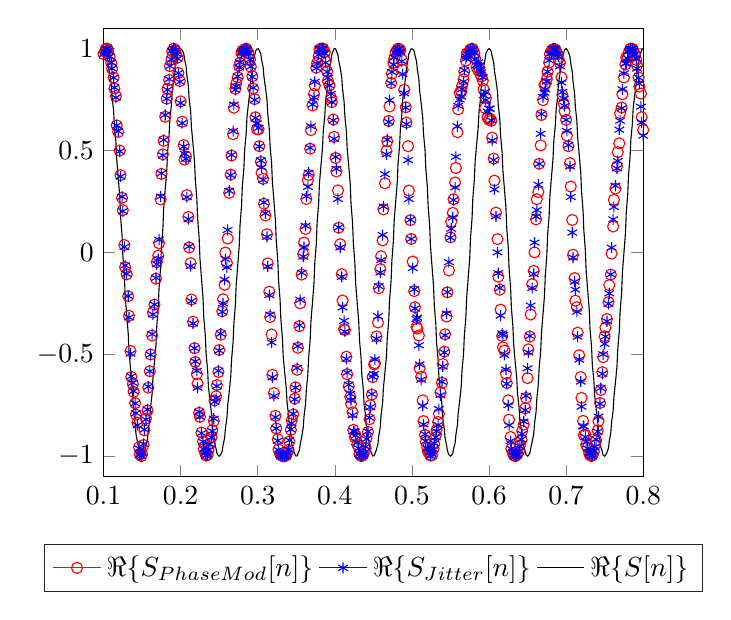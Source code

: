 % This file was created by matlab2tikz.
%
%The latest updates can be retrieved from
%  http://www.mathworks.com/matlabcentral/fileexchange/22022-matlab2tikz-matlab2tikz
%where you can also make suggestions and rate matlab2tikz.
%
\begin{tikzpicture}

\begin{axis}[%
xmin=0.1,
xmax=0.8,
ymin=-1.1,
ymax=1.1,
axis background/.style={fill=white},
legend style={at={(0.5,-0.15)}, anchor=north, legend columns=3, legend cell align=left, align=left, draw=white!15!black}
]
\addplot [color=red, draw=none, mark=o, mark options={solid, red}]
  table[row sep=crcr]{%
0	0.999\\
0.002	0.999\\
0.003	0.995\\
0.005	0.982\\
0.006	0.946\\
0.008	0.906\\
0.009	0.888\\
0.011	0.862\\
0.013	0.826\\
0.014	0.808\\
0.016	0.751\\
0.017	0.635\\
0.019	0.605\\
0.02	0.551\\
0.022	0.494\\
0.023	0.492\\
0.025	0.372\\
0.027	0.186\\
0.028	0.104\\
0.03	-0.079\\
0.031	-0.249\\
0.033	-0.375\\
0.034	-0.394\\
0.036	-0.445\\
0.038	-0.458\\
0.039	-0.552\\
0.041	-0.613\\
0.042	-0.735\\
0.044	-0.801\\
0.045	-0.856\\
0.047	-0.888\\
0.049	-0.894\\
0.05	-0.921\\
0.052	-0.973\\
0.053	-0.989\\
0.055	-0.995\\
0.056	-1.0\\
0.058	-0.993\\
0.059	-0.976\\
0.061	-0.964\\
0.063	-0.937\\
0.064	-0.89\\
0.066	-0.823\\
0.067	-0.787\\
0.069	-0.709\\
0.07	-0.607\\
0.072	-0.545\\
0.074	-0.503\\
0.075	-0.346\\
0.077	-0.235\\
0.078	-0.131\\
0.08	-0.075\\
0.081	0.077\\
0.083	0.191\\
0.085	0.355\\
0.086	0.438\\
0.088	0.546\\
0.089	0.593\\
0.091	0.671\\
0.092	0.746\\
0.094	0.803\\
0.095	0.841\\
0.097	0.909\\
0.099	0.955\\
0.1	0.973\\
0.102	0.985\\
0.103	0.999\\
0.105	0.999\\
0.106	0.99\\
0.108	0.961\\
0.11	0.93\\
0.111	0.901\\
0.113	0.858\\
0.114	0.804\\
0.116	0.767\\
0.117	0.623\\
0.119	0.591\\
0.121	0.5\\
0.122	0.379\\
0.124	0.268\\
0.125	0.207\\
0.127	0.036\\
0.128	-0.073\\
0.13	-0.108\\
0.132	-0.215\\
0.133	-0.311\\
0.135	-0.484\\
0.136	-0.611\\
0.138	-0.647\\
0.139	-0.685\\
0.141	-0.74\\
0.142	-0.796\\
0.144	-0.836\\
0.146	-0.956\\
0.147	-0.992\\
0.149	-1.0\\
0.15	-0.988\\
0.152	-0.945\\
0.153	-0.873\\
0.155	-0.816\\
0.157	-0.776\\
0.158	-0.664\\
0.16	-0.583\\
0.161	-0.501\\
0.163	-0.408\\
0.164	-0.295\\
0.166	-0.256\\
0.168	-0.129\\
0.169	-0.048\\
0.171	-0.016\\
0.172	0.045\\
0.174	0.26\\
0.175	0.385\\
0.177	0.481\\
0.178	0.547\\
0.18	0.666\\
0.182	0.754\\
0.183	0.803\\
0.185	0.846\\
0.186	0.914\\
0.188	0.946\\
0.189	0.986\\
0.191	1.0\\
0.193	0.993\\
0.194	0.975\\
0.196	0.956\\
0.197	0.881\\
0.199	0.841\\
0.2	0.741\\
0.202	0.641\\
0.204	0.526\\
0.205	0.455\\
0.207	0.47\\
0.208	0.281\\
0.21	0.174\\
0.211	0.024\\
0.213	-0.053\\
0.214	-0.231\\
0.216	-0.34\\
0.218	-0.47\\
0.219	-0.538\\
0.221	-0.597\\
0.222	-0.644\\
0.224	-0.787\\
0.225	-0.807\\
0.227	-0.884\\
0.229	-0.928\\
0.23	-0.965\\
0.232	-0.987\\
0.233	-0.997\\
0.235	-0.994\\
0.236	-0.971\\
0.238	-0.94\\
0.24	-0.906\\
0.241	-0.872\\
0.243	-0.827\\
0.244	-0.727\\
0.246	-0.706\\
0.247	-0.651\\
0.249	-0.587\\
0.25	-0.479\\
0.252	-0.404\\
0.254	-0.289\\
0.255	-0.23\\
0.257	-0.159\\
0.258	-0.001\\
0.26	-0.052\\
0.261	0.068\\
0.263	0.292\\
0.265	0.382\\
0.266	0.475\\
0.268	0.58\\
0.269	0.71\\
0.271	0.803\\
0.272	0.828\\
0.274	0.859\\
0.276	0.916\\
0.277	0.93\\
0.279	0.976\\
0.28	0.99\\
0.282	0.989\\
0.283	0.997\\
0.285	1.0\\
0.286	0.992\\
0.288	0.978\\
0.29	0.947\\
0.291	0.911\\
0.293	0.864\\
0.294	0.804\\
0.296	0.752\\
0.297	0.663\\
0.299	0.605\\
0.301	0.604\\
0.302	0.521\\
0.304	0.444\\
0.305	0.39\\
0.307	0.361\\
0.308	0.239\\
0.31	0.181\\
0.312	0.089\\
0.313	-0.054\\
0.315	-0.193\\
0.316	-0.317\\
0.318	-0.403\\
0.319	-0.601\\
0.321	-0.69\\
0.323	-0.802\\
0.324	-0.864\\
0.326	-0.917\\
0.327	-0.967\\
0.329	-0.989\\
0.33	-0.996\\
0.332	-1.0\\
0.333	-1.0\\
0.335	-1.0\\
0.337	-0.996\\
0.338	-0.984\\
0.34	-0.969\\
0.341	-0.928\\
0.343	-0.871\\
0.344	-0.825\\
0.346	-0.795\\
0.348	-0.718\\
0.349	-0.662\\
0.351	-0.576\\
0.352	-0.468\\
0.354	-0.362\\
0.355	-0.25\\
0.357	-0.109\\
0.359	-0.008\\
0.36	0.048\\
0.362	0.115\\
0.363	0.262\\
0.365	0.354\\
0.366	0.38\\
0.368	0.509\\
0.369	0.6\\
0.371	0.721\\
0.373	0.777\\
0.374	0.819\\
0.376	0.906\\
0.377	0.93\\
0.379	0.963\\
0.38	0.995\\
0.382	1.0\\
0.384	1.0\\
0.385	0.999\\
0.387	0.983\\
0.388	0.937\\
0.39	0.888\\
0.391	0.841\\
0.393	0.819\\
0.395	0.759\\
0.396	0.737\\
0.398	0.652\\
0.399	0.567\\
0.401	0.463\\
0.402	0.397\\
0.404	0.304\\
0.405	0.121\\
0.407	0.04\\
0.409	-0.107\\
0.41	-0.236\\
0.412	-0.376\\
0.413	-0.381\\
0.415	-0.512\\
0.416	-0.598\\
0.418	-0.658\\
0.42	-0.709\\
0.421	-0.743\\
0.423	-0.785\\
0.424	-0.871\\
0.426	-0.907\\
0.427	-0.899\\
0.429	-0.942\\
0.431	-0.957\\
0.432	-0.99\\
0.434	-0.999\\
0.435	-0.999\\
0.437	-0.992\\
0.438	-0.978\\
0.44	-0.961\\
0.441	-0.912\\
0.443	-0.881\\
0.445	-0.819\\
0.446	-0.75\\
0.448	-0.698\\
0.449	-0.612\\
0.451	-0.55\\
0.452	-0.544\\
0.454	-0.412\\
0.456	-0.344\\
0.457	-0.176\\
0.459	-0.082\\
0.46	-0.019\\
0.462	0.059\\
0.463	0.211\\
0.465	0.339\\
0.467	0.498\\
0.468	0.545\\
0.47	0.645\\
0.471	0.716\\
0.473	0.831\\
0.474	0.877\\
0.476	0.93\\
0.477	0.95\\
0.479	0.984\\
0.481	0.99\\
0.482	1.0\\
0.484	0.997\\
0.485	0.992\\
0.487	0.945\\
0.488	0.896\\
0.49	0.798\\
0.492	0.712\\
0.493	0.637\\
0.495	0.521\\
0.496	0.303\\
0.498	0.158\\
0.499	0.066\\
0.501	-0.045\\
0.503	-0.19\\
0.504	-0.269\\
0.506	-0.366\\
0.507	-0.374\\
0.509	-0.408\\
0.51	-0.569\\
0.512	-0.61\\
0.514	-0.726\\
0.515	-0.828\\
0.517	-0.896\\
0.518	-0.929\\
0.52	-0.959\\
0.521	-0.98\\
0.523	-0.98\\
0.524	-0.997\\
0.526	-0.996\\
0.528	-0.963\\
0.529	-0.94\\
0.531	-0.896\\
0.532	-0.872\\
0.534	-0.832\\
0.535	-0.793\\
0.537	-0.687\\
0.539	-0.64\\
0.54	-0.548\\
0.542	-0.487\\
0.543	-0.402\\
0.545	-0.315\\
0.546	-0.196\\
0.548	-0.089\\
0.55	0.074\\
0.551	0.151\\
0.553	0.194\\
0.554	0.261\\
0.556	0.343\\
0.557	0.414\\
0.559	0.59\\
0.56	0.702\\
0.562	0.783\\
0.564	0.789\\
0.565	0.816\\
0.567	0.849\\
0.568	0.887\\
0.57	0.941\\
0.571	0.976\\
0.573	0.977\\
0.575	0.988\\
0.576	0.996\\
0.578	1.0\\
0.579	0.996\\
0.581	0.978\\
0.582	0.952\\
0.584	0.908\\
0.586	0.893\\
0.587	0.908\\
0.589	0.874\\
0.59	0.863\\
0.592	0.843\\
0.593	0.801\\
0.595	0.708\\
0.596	0.758\\
0.598	0.661\\
0.6	0.65\\
0.601	0.657\\
0.603	0.646\\
0.604	0.563\\
0.606	0.46\\
0.607	0.352\\
0.609	0.195\\
0.611	0.065\\
0.612	-0.119\\
0.614	-0.183\\
0.615	-0.281\\
0.617	-0.41\\
0.618	-0.466\\
0.62	-0.482\\
0.622	-0.595\\
0.623	-0.641\\
0.625	-0.726\\
0.626	-0.821\\
0.628	-0.906\\
0.629	-0.963\\
0.631	-0.984\\
0.632	-0.995\\
0.634	-1.0\\
0.636	-0.994\\
0.637	-0.986\\
0.639	-0.976\\
0.64	-0.947\\
0.642	-0.92\\
0.643	-0.876\\
0.645	-0.845\\
0.647	-0.765\\
0.648	-0.714\\
0.65	-0.617\\
0.651	-0.476\\
0.653	-0.413\\
0.654	-0.305\\
0.656	-0.156\\
0.658	-0.091\\
0.659	3.774e-05\\
0.661	0.162\\
0.662	0.261\\
0.664	0.296\\
0.665	0.435\\
0.667	0.525\\
0.668	0.674\\
0.67	0.747\\
0.672	0.821\\
0.673	0.827\\
0.675	0.851\\
0.676	0.887\\
0.678	0.931\\
0.679	0.973\\
0.681	0.991\\
0.683	0.992\\
0.684	0.999\\
0.686	0.996\\
0.687	0.986\\
0.689	0.972\\
0.69	0.95\\
0.692	0.93\\
0.694	0.859\\
0.695	0.773\\
0.697	0.73\\
0.698	0.693\\
0.7	0.65\\
0.701	0.573\\
0.703	0.521\\
0.705	0.438\\
0.706	0.323\\
0.708	0.159\\
0.709	-0.012\\
0.711	-0.126\\
0.712	-0.237\\
0.714	-0.269\\
0.715	-0.394\\
0.717	-0.505\\
0.719	-0.612\\
0.72	-0.714\\
0.722	-0.827\\
0.723	-0.897\\
0.725	-0.895\\
0.726	-0.945\\
0.728	-0.958\\
0.73	-0.986\\
0.731	-0.995\\
0.733	-0.999\\
0.734	-0.996\\
0.736	-0.978\\
0.737	-0.947\\
0.739	-0.923\\
0.741	-0.874\\
0.742	-0.828\\
0.744	-0.739\\
0.745	-0.675\\
0.747	-0.588\\
0.748	-0.514\\
0.75	-0.412\\
0.751	-0.369\\
0.753	-0.327\\
0.755	-0.244\\
0.756	-0.161\\
0.758	-0.109\\
0.759	-0.006\\
0.761	0.127\\
0.762	0.258\\
0.764	0.313\\
0.766	0.422\\
0.767	0.492\\
0.769	0.535\\
0.77	0.683\\
0.772	0.711\\
0.773	0.776\\
0.775	0.858\\
0.777	0.922\\
0.778	0.957\\
0.78	0.958\\
0.781	0.978\\
0.783	0.998\\
0.784	1.0\\
0.786	0.999\\
0.787	0.992\\
0.789	0.972\\
0.791	0.945\\
0.792	0.918\\
0.794	0.859\\
0.795	0.814\\
0.797	0.779\\
0.798	0.663\\
0.8	0.601\\
};
\addlegendentry{$\Re\{S_{PhaseMod}[n]\}$}

\addplot [color=blue, draw=none, mark=asterisk, mark options={solid, blue}]
  table[row sep=crcr]{%
0	0.999\\
0.002	0.999\\
0.003	0.995\\
0.005	0.982\\
0.006	0.946\\
0.008	0.906\\
0.009	0.888\\
0.011	0.862\\
0.013	0.826\\
0.014	0.809\\
0.016	0.751\\
0.017	0.635\\
0.019	0.606\\
0.02	0.551\\
0.022	0.496\\
0.023	0.493\\
0.025	0.369\\
0.027	0.185\\
0.028	0.103\\
0.03	-0.082\\
0.031	-0.252\\
0.033	-0.374\\
0.034	-0.392\\
0.036	-0.443\\
0.038	-0.457\\
0.039	-0.552\\
0.041	-0.614\\
0.042	-0.737\\
0.044	-0.801\\
0.045	-0.856\\
0.047	-0.886\\
0.049	-0.892\\
0.05	-0.922\\
0.052	-0.974\\
0.053	-0.989\\
0.055	-0.995\\
0.056	-1.0\\
0.058	-0.992\\
0.059	-0.977\\
0.061	-0.964\\
0.063	-0.937\\
0.064	-0.888\\
0.066	-0.823\\
0.067	-0.788\\
0.069	-0.706\\
0.07	-0.606\\
0.072	-0.55\\
0.074	-0.501\\
0.075	-0.342\\
0.077	-0.233\\
0.078	-0.135\\
0.08	-0.073\\
0.081	0.08\\
0.083	0.197\\
0.085	0.357\\
0.086	0.44\\
0.088	0.545\\
0.089	0.591\\
0.091	0.671\\
0.092	0.746\\
0.094	0.801\\
0.095	0.842\\
0.097	0.911\\
0.099	0.955\\
0.1	0.972\\
0.102	0.985\\
0.103	0.999\\
0.105	0.999\\
0.106	0.989\\
0.108	0.961\\
0.11	0.931\\
0.111	0.902\\
0.113	0.857\\
0.114	0.809\\
0.116	0.76\\
0.117	0.623\\
0.119	0.595\\
0.121	0.496\\
0.122	0.373\\
0.124	0.273\\
0.125	0.202\\
0.127	0.027\\
0.128	-0.064\\
0.13	-0.106\\
0.132	-0.214\\
0.133	-0.319\\
0.135	-0.497\\
0.136	-0.608\\
0.138	-0.64\\
0.139	-0.681\\
0.141	-0.741\\
0.142	-0.789\\
0.144	-0.848\\
0.146	-0.962\\
0.147	-0.993\\
0.149	-1.0\\
0.15	-0.986\\
0.152	-0.94\\
0.153	-0.869\\
0.155	-0.82\\
0.157	-0.771\\
0.158	-0.659\\
0.16	-0.583\\
0.161	-0.502\\
0.163	-0.401\\
0.164	-0.304\\
0.166	-0.256\\
0.168	-0.125\\
0.169	-0.058\\
0.171	-0.033\\
0.172	0.062\\
0.174	0.274\\
0.175	0.388\\
0.177	0.476\\
0.178	0.552\\
0.18	0.674\\
0.182	0.754\\
0.183	0.798\\
0.185	0.85\\
0.186	0.914\\
0.188	0.948\\
0.189	0.989\\
0.191	1.0\\
0.193	0.992\\
0.194	0.977\\
0.196	0.951\\
0.197	0.88\\
0.199	0.837\\
0.2	0.733\\
0.202	0.634\\
0.204	0.519\\
0.205	0.484\\
0.207	0.459\\
0.208	0.271\\
0.21	0.163\\
0.211	0.029\\
0.213	-0.067\\
0.214	-0.239\\
0.216	-0.349\\
0.218	-0.47\\
0.219	-0.535\\
0.221	-0.581\\
0.222	-0.664\\
0.224	-0.783\\
0.225	-0.807\\
0.227	-0.887\\
0.229	-0.929\\
0.23	-0.966\\
0.232	-0.985\\
0.233	-0.998\\
0.235	-0.992\\
0.236	-0.97\\
0.238	-0.941\\
0.24	-0.908\\
0.241	-0.877\\
0.243	-0.816\\
0.244	-0.733\\
0.246	-0.715\\
0.247	-0.656\\
0.249	-0.581\\
0.25	-0.482\\
0.252	-0.399\\
0.254	-0.292\\
0.255	-0.25\\
0.257	-0.134\\
0.258	-0.033\\
0.26	-0.073\\
0.261	0.11\\
0.263	0.302\\
0.265	0.379\\
0.266	0.478\\
0.268	0.595\\
0.269	0.725\\
0.271	0.798\\
0.272	0.815\\
0.274	0.864\\
0.276	0.908\\
0.277	0.933\\
0.279	0.978\\
0.28	0.985\\
0.282	0.987\\
0.283	0.996\\
0.285	1.0\\
0.286	0.993\\
0.288	0.978\\
0.29	0.946\\
0.291	0.912\\
0.293	0.861\\
0.294	0.808\\
0.296	0.748\\
0.297	0.66\\
0.299	0.633\\
0.301	0.611\\
0.302	0.52\\
0.304	0.451\\
0.305	0.417\\
0.307	0.355\\
0.308	0.245\\
0.31	0.192\\
0.312	0.076\\
0.313	-0.069\\
0.315	-0.21\\
0.316	-0.306\\
0.318	-0.442\\
0.319	-0.613\\
0.321	-0.705\\
0.323	-0.809\\
0.324	-0.864\\
0.326	-0.924\\
0.327	-0.97\\
0.329	-0.987\\
0.33	-0.996\\
0.332	-0.999\\
0.333	-0.999\\
0.335	-1.0\\
0.337	-0.996\\
0.338	-0.986\\
0.34	-0.968\\
0.341	-0.922\\
0.343	-0.869\\
0.344	-0.838\\
0.346	-0.792\\
0.348	-0.721\\
0.349	-0.664\\
0.351	-0.567\\
0.352	-0.46\\
0.354	-0.358\\
0.355	-0.233\\
0.357	-0.1\\
0.359	-0.021\\
0.36	0.026\\
0.362	0.13\\
0.363	0.275\\
0.365	0.321\\
0.366	0.391\\
0.368	0.513\\
0.369	0.619\\
0.371	0.726\\
0.373	0.761\\
0.374	0.837\\
0.376	0.904\\
0.377	0.926\\
0.379	0.97\\
0.38	0.998\\
0.382	0.999\\
0.384	0.999\\
0.385	0.998\\
0.387	0.976\\
0.388	0.931\\
0.39	0.886\\
0.391	0.857\\
0.393	0.819\\
0.395	0.778\\
0.396	0.737\\
0.398	0.648\\
0.399	0.557\\
0.401	0.468\\
0.402	0.41\\
0.404	0.262\\
0.405	0.123\\
0.407	0.024\\
0.409	-0.12\\
0.41	-0.27\\
0.412	-0.336\\
0.413	-0.389\\
0.415	-0.523\\
0.416	-0.59\\
0.418	-0.649\\
0.42	-0.694\\
0.421	-0.725\\
0.423	-0.799\\
0.424	-0.877\\
0.426	-0.879\\
0.427	-0.899\\
0.429	-0.933\\
0.431	-0.962\\
0.432	-0.99\\
0.434	-0.998\\
0.435	-0.999\\
0.437	-0.992\\
0.438	-0.982\\
0.44	-0.954\\
0.441	-0.916\\
0.443	-0.879\\
0.445	-0.811\\
0.446	-0.759\\
0.448	-0.695\\
0.449	-0.61\\
0.451	-0.597\\
0.452	-0.525\\
0.454	-0.424\\
0.456	-0.313\\
0.457	-0.166\\
0.459	-0.099\\
0.46	-0.038\\
0.462	0.085\\
0.463	0.225\\
0.465	0.384\\
0.467	0.481\\
0.468	0.553\\
0.47	0.64\\
0.471	0.747\\
0.473	0.83\\
0.474	0.885\\
0.476	0.921\\
0.477	0.956\\
0.479	0.978\\
0.481	0.991\\
0.482	1.0\\
0.484	0.999\\
0.485	0.984\\
0.487	0.938\\
0.488	0.875\\
0.49	0.781\\
0.492	0.71\\
0.493	0.629\\
0.495	0.453\\
0.496	0.262\\
0.498	0.16\\
0.499	0.066\\
0.501	-0.077\\
0.503	-0.181\\
0.504	-0.275\\
0.506	-0.328\\
0.507	-0.32\\
0.509	-0.456\\
0.51	-0.55\\
0.512	-0.625\\
0.514	-0.753\\
0.515	-0.844\\
0.517	-0.892\\
0.518	-0.926\\
0.52	-0.96\\
0.521	-0.966\\
0.523	-0.979\\
0.524	-0.999\\
0.526	-0.989\\
0.528	-0.966\\
0.529	-0.937\\
0.531	-0.907\\
0.532	-0.878\\
0.534	-0.847\\
0.535	-0.769\\
0.537	-0.701\\
0.539	-0.635\\
0.54	-0.56\\
0.542	-0.491\\
0.543	-0.407\\
0.545	-0.3\\
0.546	-0.195\\
0.548	-0.048\\
0.55	0.072\\
0.551	0.116\\
0.553	0.171\\
0.554	0.257\\
0.556	0.319\\
0.557	0.469\\
0.559	0.619\\
0.56	0.719\\
0.562	0.75\\
0.564	0.764\\
0.565	0.801\\
0.567	0.838\\
0.568	0.894\\
0.57	0.95\\
0.571	0.961\\
0.573	0.97\\
0.575	0.983\\
0.576	0.997\\
0.578	1.0\\
0.579	0.995\\
0.581	0.978\\
0.582	0.947\\
0.584	0.919\\
0.586	0.932\\
0.587	0.916\\
0.589	0.895\\
0.59	0.884\\
0.592	0.859\\
0.593	0.771\\
0.595	0.788\\
0.596	0.747\\
0.598	0.691\\
0.6	0.705\\
0.601	0.705\\
0.603	0.648\\
0.604	0.549\\
0.606	0.453\\
0.607	0.309\\
0.609	0.177\\
0.611	-0.0\\
0.612	-0.102\\
0.614	-0.175\\
0.615	-0.31\\
0.617	-0.398\\
0.618	-0.406\\
0.62	-0.503\\
0.622	-0.575\\
0.623	-0.645\\
0.625	-0.75\\
0.626	-0.848\\
0.628	-0.926\\
0.629	-0.964\\
0.631	-0.982\\
0.632	-0.993\\
0.634	-1.0\\
0.636	-0.996\\
0.637	-0.992\\
0.639	-0.974\\
0.64	-0.952\\
0.642	-0.918\\
0.643	-0.891\\
0.645	-0.83\\
0.647	-0.774\\
0.648	-0.704\\
0.65	-0.569\\
0.651	-0.491\\
0.653	-0.41\\
0.654	-0.261\\
0.656	-0.175\\
0.658	-0.106\\
0.659	0.048\\
0.661	0.176\\
0.662	0.208\\
0.664	0.332\\
0.665	0.434\\
0.667	0.582\\
0.668	0.679\\
0.67	0.762\\
0.672	0.784\\
0.673	0.8\\
0.675	0.839\\
0.676	0.887\\
0.678	0.942\\
0.679	0.975\\
0.681	0.977\\
0.683	0.998\\
0.684	1.0\\
0.686	0.998\\
0.687	0.989\\
0.689	0.974\\
0.69	0.961\\
0.692	0.913\\
0.694	0.834\\
0.695	0.787\\
0.697	0.754\\
0.698	0.718\\
0.7	0.65\\
0.701	0.596\\
0.703	0.527\\
0.705	0.422\\
0.706	0.272\\
0.708	0.097\\
0.709	-0.025\\
0.711	-0.144\\
0.712	-0.183\\
0.714	-0.291\\
0.715	-0.414\\
0.717	-0.526\\
0.719	-0.634\\
0.72	-0.757\\
0.722	-0.852\\
0.723	-0.854\\
0.725	-0.906\\
0.726	-0.929\\
0.728	-0.963\\
0.73	-0.982\\
0.731	-0.989\\
0.733	-1.0\\
0.734	-0.994\\
0.736	-0.974\\
0.737	-0.955\\
0.739	-0.918\\
0.741	-0.88\\
0.742	-0.806\\
0.744	-0.743\\
0.745	-0.666\\
0.747	-0.596\\
0.748	-0.5\\
0.75	-0.449\\
0.751	-0.413\\
0.753	-0.338\\
0.755	-0.252\\
0.756	-0.201\\
0.758	-0.108\\
0.759	0.023\\
0.761	0.162\\
0.762	0.223\\
0.764	0.327\\
0.766	0.412\\
0.767	0.448\\
0.769	0.602\\
0.77	0.646\\
0.772	0.707\\
0.773	0.8\\
0.775	0.878\\
0.777	0.926\\
0.778	0.929\\
0.78	0.952\\
0.781	0.986\\
0.783	0.993\\
0.784	0.998\\
0.786	1.0\\
0.787	0.991\\
0.789	0.971\\
0.791	0.951\\
0.792	0.902\\
0.794	0.857\\
0.795	0.828\\
0.797	0.715\\
0.798	0.638\\
0.8	0.573\\
};
\addlegendentry{$\Re\{S_{Jitter}[n]\}$}

\addplot [color=black]
  table[row sep=crcr]{%
0	1\\
0.002	0.995\\
0.003	0.981\\
0.005	0.957\\
0.006	0.924\\
0.008	0.881\\
0.009	0.831\\
0.011	0.772\\
0.013	0.706\\
0.014	0.633\\
0.016	0.554\\
0.017	0.47\\
0.019	0.381\\
0.02	0.288\\
0.022	0.192\\
0.023	0.095\\
0.025	-0.003\\
0.027	-0.101\\
0.028	-0.198\\
0.03	-0.294\\
0.031	-0.386\\
0.033	-0.475\\
0.034	-0.559\\
0.036	-0.638\\
0.038	-0.71\\
0.039	-0.776\\
0.041	-0.834\\
0.042	-0.884\\
0.044	-0.926\\
0.045	-0.959\\
0.047	-0.982\\
0.049	-0.996\\
0.05	-1.0\\
0.052	-0.995\\
0.053	-0.979\\
0.055	-0.955\\
0.056	-0.921\\
0.058	-0.879\\
0.059	-0.827\\
0.061	-0.768\\
0.063	-0.702\\
0.064	-0.628\\
0.066	-0.549\\
0.067	-0.464\\
0.069	-0.375\\
0.07	-0.282\\
0.072	-0.186\\
0.074	-0.089\\
0.075	0.009\\
0.077	0.107\\
0.078	0.205\\
0.08	0.3\\
0.081	0.392\\
0.083	0.48\\
0.085	0.564\\
0.086	0.643\\
0.088	0.715\\
0.089	0.78\\
0.091	0.838\\
0.092	0.887\\
0.094	0.928\\
0.095	0.96\\
0.097	0.983\\
0.099	0.996\\
0.1	1.0\\
0.102	0.994\\
0.103	0.978\\
0.105	0.953\\
0.106	0.919\\
0.108	0.876\\
0.11	0.824\\
0.111	0.764\\
0.113	0.697\\
0.114	0.623\\
0.116	0.544\\
0.117	0.459\\
0.119	0.369\\
0.121	0.276\\
0.122	0.18\\
0.124	0.083\\
0.125	-0.015\\
0.127	-0.113\\
0.128	-0.211\\
0.13	-0.306\\
0.132	-0.398\\
0.133	-0.486\\
0.135	-0.569\\
0.136	-0.647\\
0.138	-0.719\\
0.139	-0.784\\
0.141	-0.841\\
0.142	-0.89\\
0.144	-0.93\\
0.146	-0.962\\
0.147	-0.984\\
0.149	-0.997\\
0.15	-1.0\\
0.152	-0.993\\
0.153	-0.977\\
0.155	-0.951\\
0.157	-0.916\\
0.158	-0.873\\
0.16	-0.82\\
0.161	-0.76\\
0.163	-0.693\\
0.164	-0.619\\
0.166	-0.539\\
0.168	-0.453\\
0.169	-0.363\\
0.171	-0.27\\
0.172	-0.174\\
0.174	-0.077\\
0.175	0.022\\
0.177	0.12\\
0.178	0.217\\
0.18	0.311\\
0.182	0.403\\
0.183	0.491\\
0.185	0.574\\
0.186	0.652\\
0.188	0.723\\
0.189	0.788\\
0.191	0.844\\
0.193	0.893\\
0.194	0.933\\
0.196	0.964\\
0.197	0.985\\
0.199	0.997\\
0.2	1.0\\
0.202	0.992\\
0.204	0.976\\
0.205	0.949\\
0.207	0.914\\
0.208	0.87\\
0.21	0.817\\
0.211	0.756\\
0.213	0.688\\
0.214	0.614\\
0.216	0.533\\
0.218	0.448\\
0.219	0.358\\
0.221	0.264\\
0.222	0.168\\
0.224	0.071\\
0.225	-0.028\\
0.227	-0.126\\
0.229	-0.223\\
0.23	-0.317\\
0.232	-0.409\\
0.233	-0.496\\
0.235	-0.579\\
0.236	-0.657\\
0.238	-0.727\\
0.24	-0.791\\
0.241	-0.848\\
0.243	-0.896\\
0.244	-0.935\\
0.246	-0.965\\
0.247	-0.986\\
0.249	-0.998\\
0.25	-1.0\\
0.252	-0.992\\
0.254	-0.974\\
0.255	-0.947\\
0.257	-0.911\\
0.258	-0.867\\
0.26	-0.813\\
0.261	-0.752\\
0.263	-0.684\\
0.265	-0.609\\
0.266	-0.528\\
0.268	-0.442\\
0.269	-0.352\\
0.271	-0.258\\
0.272	-0.162\\
0.274	-0.065\\
0.276	0.034\\
0.277	0.132\\
0.279	0.229\\
0.28	0.323\\
0.282	0.414\\
0.283	0.502\\
0.285	0.584\\
0.286	0.661\\
0.288	0.732\\
0.29	0.795\\
0.291	0.851\\
0.293	0.898\\
0.294	0.937\\
0.296	0.967\\
0.297	0.987\\
0.299	0.998\\
0.301	0.999\\
0.302	0.991\\
0.304	0.973\\
0.305	0.945\\
0.307	0.909\\
0.308	0.863\\
0.31	0.81\\
0.312	0.748\\
0.313	0.679\\
0.315	0.604\\
0.316	0.523\\
0.318	0.437\\
0.319	0.346\\
0.321	0.252\\
0.323	0.156\\
0.324	0.058\\
0.326	-0.04\\
0.327	-0.138\\
0.329	-0.234\\
0.33	-0.329\\
0.332	-0.42\\
0.333	-0.507\\
0.335	-0.589\\
0.337	-0.666\\
0.338	-0.736\\
0.34	-0.799\\
0.341	-0.854\\
0.343	-0.901\\
0.344	-0.939\\
0.346	-0.968\\
0.348	-0.988\\
0.349	-0.998\\
0.351	-0.999\\
0.352	-0.99\\
0.354	-0.971\\
0.355	-0.943\\
0.357	-0.906\\
0.359	-0.86\\
0.36	-0.806\\
0.362	-0.744\\
0.363	-0.675\\
0.365	-0.599\\
0.366	-0.518\\
0.368	-0.431\\
0.369	-0.34\\
0.371	-0.246\\
0.373	-0.15\\
0.374	-0.052\\
0.376	0.046\\
0.377	0.144\\
0.379	0.24\\
0.38	0.335\\
0.382	0.426\\
0.384	0.512\\
0.385	0.594\\
0.387	0.67\\
0.388	0.74\\
0.39	0.802\\
0.391	0.857\\
0.393	0.904\\
0.395	0.941\\
0.396	0.97\\
0.398	0.989\\
0.399	0.999\\
0.401	0.999\\
0.402	0.989\\
0.404	0.97\\
0.405	0.941\\
0.407	0.904\\
0.409	0.857\\
0.41	0.802\\
0.412	0.74\\
0.413	0.67\\
0.415	0.594\\
0.416	0.512\\
0.418	0.426\\
0.42	0.335\\
0.421	0.24\\
0.423	0.144\\
0.424	0.046\\
0.426	-0.052\\
0.427	-0.15\\
0.429	-0.246\\
0.431	-0.34\\
0.432	-0.431\\
0.434	-0.518\\
0.435	-0.599\\
0.437	-0.675\\
0.438	-0.744\\
0.44	-0.806\\
0.441	-0.86\\
0.443	-0.906\\
0.445	-0.943\\
0.446	-0.971\\
0.448	-0.99\\
0.449	-0.999\\
0.451	-0.998\\
0.452	-0.988\\
0.454	-0.968\\
0.456	-0.939\\
0.457	-0.901\\
0.459	-0.854\\
0.46	-0.799\\
0.462	-0.736\\
0.463	-0.666\\
0.465	-0.589\\
0.467	-0.507\\
0.468	-0.42\\
0.47	-0.329\\
0.471	-0.234\\
0.473	-0.138\\
0.474	-0.04\\
0.476	0.058\\
0.477	0.156\\
0.479	0.252\\
0.481	0.346\\
0.482	0.437\\
0.484	0.523\\
0.485	0.604\\
0.487	0.679\\
0.488	0.748\\
0.49	0.81\\
0.492	0.863\\
0.493	0.909\\
0.495	0.945\\
0.496	0.973\\
0.498	0.991\\
0.499	0.999\\
0.501	0.998\\
0.503	0.987\\
0.504	0.967\\
0.506	0.937\\
0.507	0.898\\
0.509	0.851\\
0.51	0.795\\
0.512	0.732\\
0.514	0.661\\
0.515	0.584\\
0.517	0.502\\
0.518	0.414\\
0.52	0.323\\
0.521	0.229\\
0.523	0.132\\
0.524	0.034\\
0.526	-0.065\\
0.528	-0.162\\
0.529	-0.258\\
0.531	-0.352\\
0.532	-0.442\\
0.534	-0.528\\
0.535	-0.609\\
0.537	-0.684\\
0.539	-0.752\\
0.54	-0.813\\
0.542	-0.867\\
0.543	-0.911\\
0.545	-0.947\\
0.546	-0.974\\
0.548	-0.992\\
0.55	-1.0\\
0.551	-0.998\\
0.553	-0.986\\
0.554	-0.965\\
0.556	-0.935\\
0.557	-0.896\\
0.559	-0.848\\
0.56	-0.791\\
0.562	-0.727\\
0.564	-0.657\\
0.565	-0.579\\
0.567	-0.496\\
0.568	-0.409\\
0.57	-0.317\\
0.571	-0.223\\
0.573	-0.126\\
0.575	-0.028\\
0.576	0.071\\
0.578	0.168\\
0.579	0.264\\
0.581	0.358\\
0.582	0.448\\
0.584	0.533\\
0.586	0.614\\
0.587	0.688\\
0.589	0.756\\
0.59	0.817\\
0.592	0.87\\
0.593	0.914\\
0.595	0.949\\
0.596	0.976\\
0.598	0.992\\
0.6	1.0\\
0.601	0.997\\
0.603	0.985\\
0.604	0.964\\
0.606	0.933\\
0.607	0.893\\
0.609	0.844\\
0.611	0.788\\
0.612	0.723\\
0.614	0.652\\
0.615	0.574\\
0.617	0.491\\
0.618	0.403\\
0.62	0.311\\
0.622	0.217\\
0.623	0.12\\
0.625	0.022\\
0.626	-0.077\\
0.628	-0.174\\
0.629	-0.27\\
0.631	-0.363\\
0.632	-0.453\\
0.634	-0.539\\
0.636	-0.619\\
0.637	-0.693\\
0.639	-0.76\\
0.64	-0.82\\
0.642	-0.873\\
0.643	-0.916\\
0.645	-0.951\\
0.647	-0.977\\
0.648	-0.993\\
0.65	-1.0\\
0.651	-0.997\\
0.653	-0.984\\
0.654	-0.962\\
0.656	-0.93\\
0.658	-0.89\\
0.659	-0.841\\
0.661	-0.784\\
0.662	-0.719\\
0.664	-0.647\\
0.665	-0.569\\
0.667	-0.486\\
0.668	-0.398\\
0.67	-0.306\\
0.672	-0.211\\
0.673	-0.113\\
0.675	-0.015\\
0.676	0.083\\
0.678	0.18\\
0.679	0.276\\
0.681	0.369\\
0.683	0.459\\
0.684	0.544\\
0.686	0.623\\
0.687	0.697\\
0.689	0.764\\
0.69	0.824\\
0.692	0.876\\
0.694	0.919\\
0.695	0.953\\
0.697	0.978\\
0.698	0.994\\
0.7	1.0\\
0.701	0.996\\
0.703	0.983\\
0.705	0.96\\
0.706	0.928\\
0.708	0.887\\
0.709	0.838\\
0.711	0.78\\
0.712	0.715\\
0.714	0.643\\
0.715	0.564\\
0.717	0.48\\
0.719	0.392\\
0.72	0.3\\
0.722	0.205\\
0.723	0.107\\
0.725	0.009\\
0.726	-0.089\\
0.728	-0.186\\
0.73	-0.282\\
0.731	-0.375\\
0.733	-0.464\\
0.734	-0.549\\
0.736	-0.628\\
0.737	-0.702\\
0.739	-0.768\\
0.741	-0.827\\
0.742	-0.879\\
0.744	-0.921\\
0.745	-0.955\\
0.747	-0.979\\
0.748	-0.995\\
0.75	-1.0\\
0.751	-0.996\\
0.753	-0.982\\
0.755	-0.959\\
0.756	-0.926\\
0.758	-0.884\\
0.759	-0.834\\
0.761	-0.776\\
0.762	-0.71\\
0.764	-0.638\\
0.766	-0.559\\
0.767	-0.475\\
0.769	-0.386\\
0.77	-0.294\\
0.772	-0.198\\
0.773	-0.101\\
0.775	-0.003\\
0.777	0.095\\
0.778	0.192\\
0.78	0.288\\
0.781	0.381\\
0.783	0.47\\
0.784	0.554\\
0.786	0.633\\
0.787	0.706\\
0.789	0.772\\
0.791	0.831\\
0.792	0.881\\
0.794	0.924\\
0.795	0.957\\
0.797	0.981\\
0.798	0.995\\
0.8	1\\
};
\addlegendentry{$\Re\{S[n]\}$}

\end{axis}
\end{tikzpicture}%